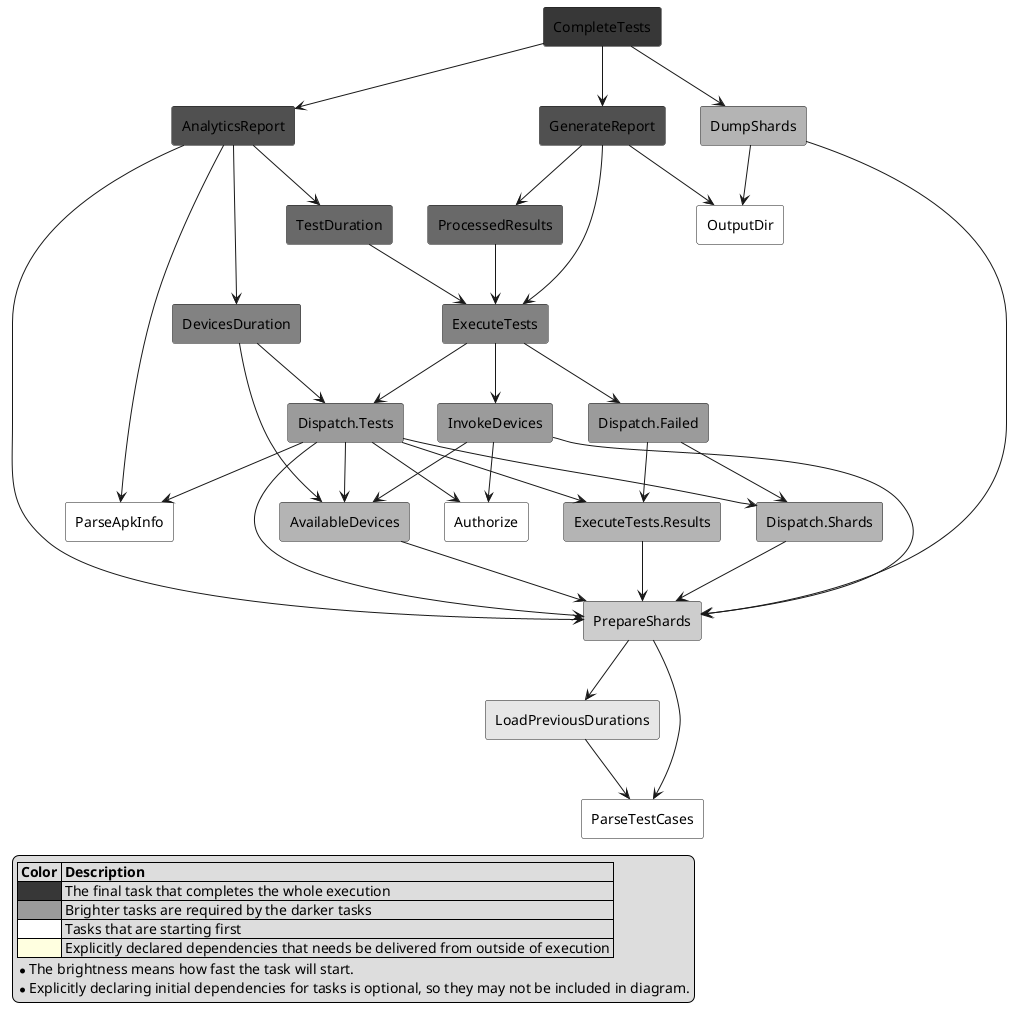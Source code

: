@startuml

skinparam componentStyle rectangle

legend left
  |= Color |= Description |
  |<#373737>| The final task that completes the whole execution |
  |<#9b9b9b>| Brighter tasks are required by the darker tasks |
  |<#ffffff>| Tasks that are starting first |
  |<#LightYellow>| Explicitly declared dependencies that needs be delivered from outside of execution |
  * The brightness means how fast the task will start.
  * Explicitly declaring initial dependencies for tasks is optional, so they may not be included in diagram.
end legend

[Authorize] #ffffff
[OutputDir] #ffffff
[ParseApkInfo] #ffffff
[ParseTestCases] #ffffff
[LoadPreviousDurations] #e6e6e6
[PrepareShards] #cdcdcd
[AvailableDevices] #b4b4b4
[Dispatch.Shards] #b4b4b4
[DumpShards] #b4b4b4
[ExecuteTests.Results] #b4b4b4
[Dispatch.Failed] #9b9b9b
[Dispatch.Tests] #9b9b9b
[InvokeDevices] #9b9b9b
[DevicesDuration] #828282
[ExecuteTests] #828282
[TestDuration] #696969
[ProcessedResults] #696969
[GenerateReport] #505050
[AnalyticsReport] #505050
[CompleteTests] #373737

[AvailableDevices] --> [PrepareShards]
[DevicesDuration] --> [AvailableDevices]
[DevicesDuration] --> [Dispatch.Tests]
[TestDuration] --> [ExecuteTests]
[Dispatch.Failed] --> [Dispatch.Shards]
[Dispatch.Failed] --> [ExecuteTests.Results]
[Dispatch.Shards] --> [PrepareShards]
[Dispatch.Tests] --> [ParseApkInfo]
[Dispatch.Tests] --> [Authorize]
[Dispatch.Tests] --> [PrepareShards]
[Dispatch.Tests] --> [AvailableDevices]
[Dispatch.Tests] --> [Dispatch.Shards]
[Dispatch.Tests] --> [ExecuteTests.Results]
[DumpShards] --> [PrepareShards]
[DumpShards] --> [OutputDir]
[ExecuteTests] --> [InvokeDevices]
[ExecuteTests] --> [Dispatch.Tests]
[ExecuteTests] --> [Dispatch.Failed]
[CompleteTests] --> [GenerateReport]
[CompleteTests] --> [DumpShards]
[CompleteTests] --> [AnalyticsReport]
[GenerateReport] --> [ExecuteTests]
[GenerateReport] --> [ProcessedResults]
[GenerateReport] --> [OutputDir]
[ExecuteTests.Results] --> [PrepareShards]
[InvokeDevices] --> [Authorize]
[InvokeDevices] --> [PrepareShards]
[InvokeDevices] --> [AvailableDevices]
[LoadPreviousDurations] --> [ParseTestCases]
[PrepareShards] --> [ParseTestCases]
[PrepareShards] --> [LoadPreviousDurations]
[ProcessedResults] --> [ExecuteTests]
[AnalyticsReport] --> [PrepareShards]
[AnalyticsReport] --> [ParseApkInfo]
[AnalyticsReport] --> [DevicesDuration]
[AnalyticsReport] --> [TestDuration]

@enduml
